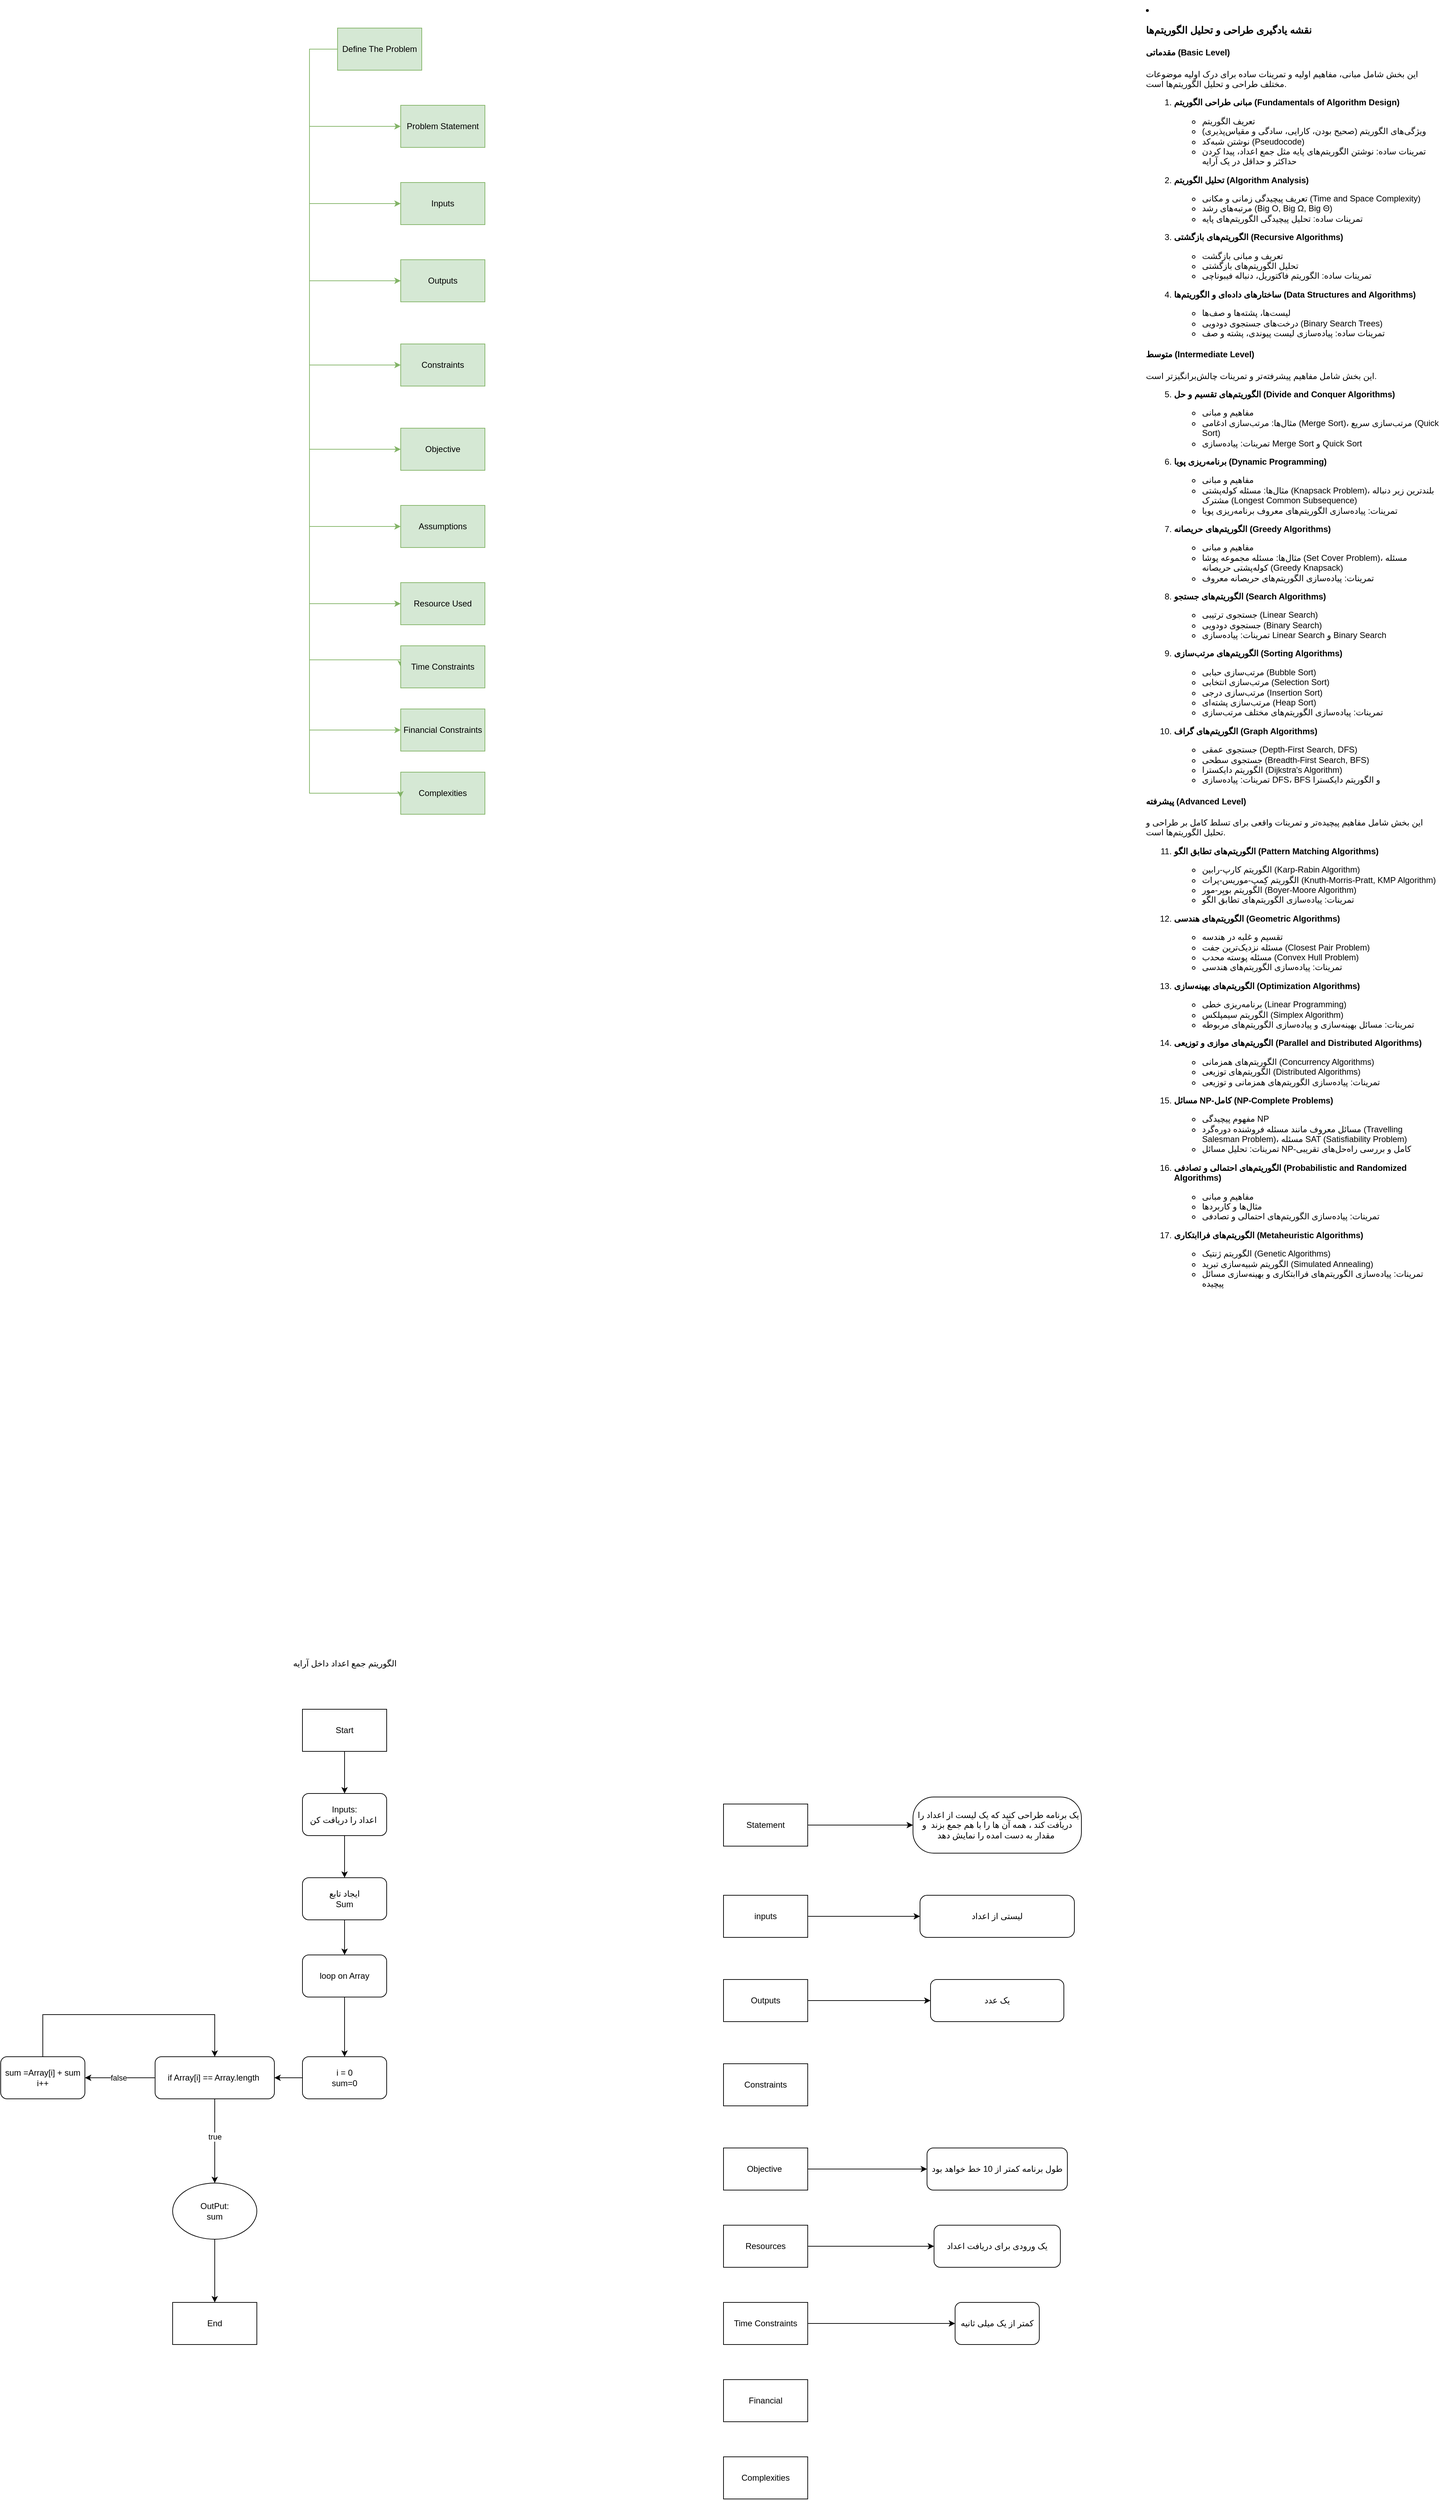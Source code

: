 <mxfile version="24.6.3" type="github">
  <diagram name="Page-1" id="5SNKsLbysYWergcB4wmt">
    <mxGraphModel dx="5900" dy="2500" grid="1" gridSize="10" guides="1" tooltips="1" connect="1" arrows="1" fold="1" page="1" pageScale="1" pageWidth="850" pageHeight="1100" math="0" shadow="0">
      <root>
        <mxCell id="0" />
        <mxCell id="1" parent="0" />
        <mxCell id="OHrHpoTmUgVJHuhry7Nh-27" style="edgeStyle=orthogonalEdgeStyle;rounded=0;orthogonalLoop=1;jettySize=auto;html=1;entryX=0;entryY=0.5;entryDx=0;entryDy=0;fillColor=#d5e8d4;strokeColor=#82b366;" parent="1" source="OHrHpoTmUgVJHuhry7Nh-24" target="OHrHpoTmUgVJHuhry7Nh-26" edge="1">
          <mxGeometry relative="1" as="geometry">
            <Array as="points">
              <mxPoint x="-820" y="100" />
              <mxPoint x="-820" y="210" />
            </Array>
          </mxGeometry>
        </mxCell>
        <mxCell id="OHrHpoTmUgVJHuhry7Nh-29" style="edgeStyle=orthogonalEdgeStyle;rounded=0;orthogonalLoop=1;jettySize=auto;html=1;fillColor=#d5e8d4;strokeColor=#82b366;" parent="1" source="OHrHpoTmUgVJHuhry7Nh-24" target="OHrHpoTmUgVJHuhry7Nh-28" edge="1">
          <mxGeometry relative="1" as="geometry">
            <Array as="points">
              <mxPoint x="-820" y="100" />
              <mxPoint x="-820" y="320" />
            </Array>
          </mxGeometry>
        </mxCell>
        <mxCell id="OHrHpoTmUgVJHuhry7Nh-32" style="edgeStyle=orthogonalEdgeStyle;rounded=0;orthogonalLoop=1;jettySize=auto;html=1;entryX=0;entryY=0.5;entryDx=0;entryDy=0;fillColor=#d5e8d4;strokeColor=#82b366;" parent="1" source="OHrHpoTmUgVJHuhry7Nh-24" target="OHrHpoTmUgVJHuhry7Nh-31" edge="1">
          <mxGeometry relative="1" as="geometry">
            <Array as="points">
              <mxPoint x="-820" y="100" />
              <mxPoint x="-820" y="430" />
            </Array>
          </mxGeometry>
        </mxCell>
        <mxCell id="OHrHpoTmUgVJHuhry7Nh-34" style="edgeStyle=orthogonalEdgeStyle;rounded=0;orthogonalLoop=1;jettySize=auto;html=1;entryX=0;entryY=0.5;entryDx=0;entryDy=0;fillColor=#d5e8d4;strokeColor=#82b366;" parent="1" source="OHrHpoTmUgVJHuhry7Nh-24" target="OHrHpoTmUgVJHuhry7Nh-33" edge="1">
          <mxGeometry relative="1" as="geometry">
            <Array as="points">
              <mxPoint x="-820" y="100" />
              <mxPoint x="-820" y="550" />
            </Array>
          </mxGeometry>
        </mxCell>
        <mxCell id="OHrHpoTmUgVJHuhry7Nh-36" style="edgeStyle=orthogonalEdgeStyle;rounded=0;orthogonalLoop=1;jettySize=auto;html=1;entryX=0;entryY=0.5;entryDx=0;entryDy=0;fillColor=#d5e8d4;strokeColor=#82b366;" parent="1" source="OHrHpoTmUgVJHuhry7Nh-24" target="OHrHpoTmUgVJHuhry7Nh-35" edge="1">
          <mxGeometry relative="1" as="geometry">
            <Array as="points">
              <mxPoint x="-820" y="100" />
              <mxPoint x="-820" y="670" />
            </Array>
          </mxGeometry>
        </mxCell>
        <mxCell id="OHrHpoTmUgVJHuhry7Nh-38" style="edgeStyle=orthogonalEdgeStyle;rounded=0;orthogonalLoop=1;jettySize=auto;html=1;entryX=0;entryY=0.5;entryDx=0;entryDy=0;fillColor=#d5e8d4;strokeColor=#82b366;" parent="1" source="OHrHpoTmUgVJHuhry7Nh-24" target="OHrHpoTmUgVJHuhry7Nh-37" edge="1">
          <mxGeometry relative="1" as="geometry">
            <Array as="points">
              <mxPoint x="-820" y="100" />
              <mxPoint x="-820" y="780" />
            </Array>
          </mxGeometry>
        </mxCell>
        <mxCell id="CsfzDS7rC8Vhfh0QtivE-6" style="edgeStyle=orthogonalEdgeStyle;rounded=0;orthogonalLoop=1;jettySize=auto;html=1;entryX=0;entryY=0.5;entryDx=0;entryDy=0;fillColor=#d5e8d4;strokeColor=#82b366;" parent="1" source="OHrHpoTmUgVJHuhry7Nh-24" target="CsfzDS7rC8Vhfh0QtivE-1" edge="1">
          <mxGeometry relative="1" as="geometry">
            <Array as="points">
              <mxPoint x="-820" y="100" />
              <mxPoint x="-820" y="890" />
            </Array>
          </mxGeometry>
        </mxCell>
        <mxCell id="CsfzDS7rC8Vhfh0QtivE-8" style="edgeStyle=orthogonalEdgeStyle;rounded=0;orthogonalLoop=1;jettySize=auto;html=1;entryX=0;entryY=0.5;entryDx=0;entryDy=0;fillColor=#d5e8d4;strokeColor=#82b366;" parent="1" target="CsfzDS7rC8Vhfh0QtivE-3" edge="1">
          <mxGeometry relative="1" as="geometry">
            <mxPoint x="-780" y="90" as="sourcePoint" />
            <mxPoint x="-690" y="985.0" as="targetPoint" />
            <Array as="points">
              <mxPoint x="-780" y="100" />
              <mxPoint x="-820" y="100" />
              <mxPoint x="-820" y="970" />
              <mxPoint x="-690" y="970" />
            </Array>
          </mxGeometry>
        </mxCell>
        <mxCell id="CsfzDS7rC8Vhfh0QtivE-9" style="edgeStyle=orthogonalEdgeStyle;rounded=0;orthogonalLoop=1;jettySize=auto;html=1;entryX=0;entryY=0.5;entryDx=0;entryDy=0;fillColor=#d5e8d4;strokeColor=#82b366;" parent="1" source="OHrHpoTmUgVJHuhry7Nh-24" target="CsfzDS7rC8Vhfh0QtivE-4" edge="1">
          <mxGeometry relative="1" as="geometry">
            <Array as="points">
              <mxPoint x="-820" y="100" />
              <mxPoint x="-820" y="1070" />
            </Array>
          </mxGeometry>
        </mxCell>
        <mxCell id="OHrHpoTmUgVJHuhry7Nh-24" value="Define The Problem" style="rounded=0;whiteSpace=wrap;html=1;fillColor=#d5e8d4;strokeColor=#82b366;" parent="1" vertex="1">
          <mxGeometry x="-780" y="70" width="120" height="60" as="geometry" />
        </mxCell>
        <mxCell id="OHrHpoTmUgVJHuhry7Nh-26" value="Problem Statement" style="rounded=0;whiteSpace=wrap;html=1;fillColor=#d5e8d4;strokeColor=#82b366;" parent="1" vertex="1">
          <mxGeometry x="-690" y="180" width="120" height="60" as="geometry" />
        </mxCell>
        <mxCell id="OHrHpoTmUgVJHuhry7Nh-28" value="Inputs" style="rounded=0;whiteSpace=wrap;html=1;fillColor=#d5e8d4;strokeColor=#82b366;" parent="1" vertex="1">
          <mxGeometry x="-690" y="290" width="120" height="60" as="geometry" />
        </mxCell>
        <mxCell id="OHrHpoTmUgVJHuhry7Nh-31" value="Outputs" style="rounded=0;whiteSpace=wrap;html=1;fillColor=#d5e8d4;strokeColor=#82b366;" parent="1" vertex="1">
          <mxGeometry x="-690" y="400" width="120" height="60" as="geometry" />
        </mxCell>
        <mxCell id="OHrHpoTmUgVJHuhry7Nh-33" value="Constraints" style="rounded=0;whiteSpace=wrap;html=1;fillColor=#d5e8d4;strokeColor=#82b366;" parent="1" vertex="1">
          <mxGeometry x="-690" y="520" width="120" height="60" as="geometry" />
        </mxCell>
        <mxCell id="OHrHpoTmUgVJHuhry7Nh-35" value="Objective" style="rounded=0;whiteSpace=wrap;html=1;fillColor=#d5e8d4;strokeColor=#82b366;" parent="1" vertex="1">
          <mxGeometry x="-690" y="640" width="120" height="60" as="geometry" />
        </mxCell>
        <mxCell id="OHrHpoTmUgVJHuhry7Nh-37" value="Assumptions" style="rounded=0;whiteSpace=wrap;html=1;fillColor=#d5e8d4;strokeColor=#82b366;" parent="1" vertex="1">
          <mxGeometry x="-690" y="750" width="120" height="60" as="geometry" />
        </mxCell>
        <mxCell id="rxtz69P8wb6edzGFMLfV-1" value="&lt;li&gt;&lt;h3&gt;نقشه یادگیری طراحی و تحلیل الگوریتم‌ها&lt;/h3&gt;&lt;h4&gt;مقدماتی (Basic Level)&lt;/h4&gt;&lt;p&gt;این بخش شامل مبانی، مفاهیم اولیه و تمرینات ساده برای درک اولیه موضوعات مختلف طراحی و تحلیل الگوریتم‌ها است.&lt;/p&gt;&lt;ol&gt;&lt;li&gt;&lt;p&gt;&lt;strong&gt;مبانی طراحی الگوریتم (Fundamentals of Algorithm Design)&lt;/strong&gt;&lt;/p&gt;&lt;ul&gt;&lt;li&gt;تعریف الگوریتم&lt;/li&gt;&lt;li&gt;ویژگی‌های الگوریتم (صحیح بودن، کارایی، سادگی و مقیاس‌پذیری)&lt;/li&gt;&lt;li&gt;نوشتن شبه‌کد (Pseudocode)&lt;/li&gt;&lt;li&gt;تمرینات ساده: نوشتن الگوریتم‌های پایه مثل جمع اعداد، پیدا کردن حداکثر و حداقل در یک آرایه&lt;/li&gt;&lt;/ul&gt;&lt;/li&gt;&lt;li&gt;&lt;p&gt;&lt;strong&gt;تحلیل الگوریتم (Algorithm Analysis)&lt;/strong&gt;&lt;/p&gt;&lt;ul&gt;&lt;li&gt;تعریف پیچیدگی زمانی و مکانی (Time and Space Complexity)&lt;/li&gt;&lt;li&gt;مرتبه‌های رشد (Big O, Big Ω, Big Θ)&lt;/li&gt;&lt;li&gt;تمرینات ساده: تحلیل پیچیدگی الگوریتم‌های پایه&lt;/li&gt;&lt;/ul&gt;&lt;/li&gt;&lt;li&gt;&lt;p&gt;&lt;strong&gt;الگوریتم‌های بازگشتی (Recursive Algorithms)&lt;/strong&gt;&lt;/p&gt;&lt;ul&gt;&lt;li&gt;تعریف و مبانی بازگشت&lt;/li&gt;&lt;li&gt;تحلیل الگوریتم‌های بازگشتی&lt;/li&gt;&lt;li&gt;تمرینات ساده: الگوریتم فاکتوریل، دنباله فیبوناچی&lt;/li&gt;&lt;/ul&gt;&lt;/li&gt;&lt;li&gt;&lt;p&gt;&lt;strong&gt;ساختارهای داده‌ای و الگوریتم‌ها (Data Structures and Algorithms)&lt;/strong&gt;&lt;/p&gt;&lt;ul&gt;&lt;li&gt;لیست‌ها، پشته‌ها و صف‌ها&lt;/li&gt;&lt;li&gt;درخت‌های جستجوی دودویی (Binary Search Trees)&lt;/li&gt;&lt;li&gt;تمرینات ساده: پیاده‌سازی لیست پیوندی، پشته و صف&lt;/li&gt;&lt;/ul&gt;&lt;/li&gt;&lt;/ol&gt;&lt;h4&gt;متوسط (Intermediate Level)&lt;/h4&gt;&lt;p&gt;این بخش شامل مفاهیم پیشرفته‌تر و تمرینات چالش‌برانگیزتر است.&lt;/p&gt;&lt;ol start=&quot;5&quot;&gt;&lt;li&gt;&lt;p&gt;&lt;strong&gt;الگوریتم‌های تقسیم و حل (Divide and Conquer Algorithms)&lt;/strong&gt;&lt;/p&gt;&lt;ul&gt;&lt;li&gt;مفاهیم و مبانی&lt;/li&gt;&lt;li&gt;مثال‌ها: مرتب‌سازی ادغامی (Merge Sort)، مرتب‌سازی سریع (Quick Sort)&lt;/li&gt;&lt;li&gt;تمرینات: پیاده‌سازی Merge Sort و Quick Sort&lt;/li&gt;&lt;/ul&gt;&lt;/li&gt;&lt;li&gt;&lt;p&gt;&lt;strong&gt;برنامه‌ریزی پویا (Dynamic Programming)&lt;/strong&gt;&lt;/p&gt;&lt;ul&gt;&lt;li&gt;مفاهیم و مبانی&lt;/li&gt;&lt;li&gt;مثال‌ها: مسئله کوله‌پشتی (Knapsack Problem)، بلندترین زیر دنباله مشترک (Longest Common Subsequence)&lt;/li&gt;&lt;li&gt;تمرینات: پیاده‌سازی الگوریتم‌های معروف برنامه‌ریزی پویا&lt;/li&gt;&lt;/ul&gt;&lt;/li&gt;&lt;li&gt;&lt;p&gt;&lt;strong&gt;الگوریتم‌های حریصانه (Greedy Algorithms)&lt;/strong&gt;&lt;/p&gt;&lt;ul&gt;&lt;li&gt;مفاهیم و مبانی&lt;/li&gt;&lt;li&gt;مثال‌ها: مسئله مجموعه پوشا (Set Cover Problem)، مسئله کوله‌پشتی حریصانه (Greedy Knapsack)&lt;/li&gt;&lt;li&gt;تمرینات: پیاده‌سازی الگوریتم‌های حریصانه معروف&lt;/li&gt;&lt;/ul&gt;&lt;/li&gt;&lt;li&gt;&lt;p&gt;&lt;strong&gt;الگوریتم‌های جستجو (Search Algorithms)&lt;/strong&gt;&lt;/p&gt;&lt;ul&gt;&lt;li&gt;جستجوی ترتیبی (Linear Search)&lt;/li&gt;&lt;li&gt;جستجوی دودویی (Binary Search)&lt;/li&gt;&lt;li&gt;تمرینات: پیاده‌سازی Linear Search و Binary Search&lt;/li&gt;&lt;/ul&gt;&lt;/li&gt;&lt;li&gt;&lt;p&gt;&lt;strong&gt;الگوریتم‌های مرتب‌سازی (Sorting Algorithms)&lt;/strong&gt;&lt;/p&gt;&lt;ul&gt;&lt;li&gt;مرتب‌سازی حبابی (Bubble Sort)&lt;/li&gt;&lt;li&gt;مرتب‌سازی انتخابی (Selection Sort)&lt;/li&gt;&lt;li&gt;مرتب‌سازی درجی (Insertion Sort)&lt;/li&gt;&lt;li&gt;مرتب‌سازی پشته‌ای (Heap Sort)&lt;/li&gt;&lt;li&gt;تمرینات: پیاده‌سازی الگوریتم‌های مختلف مرتب‌سازی&lt;/li&gt;&lt;/ul&gt;&lt;/li&gt;&lt;li&gt;&lt;p&gt;&lt;strong&gt;الگوریتم‌های گراف (Graph Algorithms)&lt;/strong&gt;&lt;/p&gt;&lt;ul&gt;&lt;li&gt;جستجوی عمقی (Depth-First Search, DFS)&lt;/li&gt;&lt;li&gt;جستجوی سطحی (Breadth-First Search, BFS)&lt;/li&gt;&lt;li&gt;الگوریتم دایکسترا (Dijkstra&#39;s Algorithm)&lt;/li&gt;&lt;li&gt;تمرینات: پیاده‌سازی DFS، BFS و الگوریتم دایکسترا&lt;/li&gt;&lt;/ul&gt;&lt;/li&gt;&lt;/ol&gt;&lt;h4&gt;پیشرفته (Advanced Level)&lt;/h4&gt;&lt;p&gt;این بخش شامل مفاهیم پیچیده‌تر و تمرینات واقعی برای تسلط کامل بر طراحی و تحلیل الگوریتم‌ها است.&lt;/p&gt;&lt;ol start=&quot;11&quot;&gt;&lt;li&gt;&lt;p&gt;&lt;strong&gt;الگوریتم‌های تطابق الگو (Pattern Matching Algorithms)&lt;/strong&gt;&lt;/p&gt;&lt;ul&gt;&lt;li&gt;الگوریتم کارپ-رابین (Karp-Rabin Algorithm)&lt;/li&gt;&lt;li&gt;الگوریتم کِمپ-موریس-پرات (Knuth-Morris-Pratt, KMP Algorithm)&lt;/li&gt;&lt;li&gt;الگوریتم بویِر-مور (Boyer-Moore Algorithm)&lt;/li&gt;&lt;li&gt;تمرینات: پیاده‌سازی الگوریتم‌های تطابق الگو&lt;/li&gt;&lt;/ul&gt;&lt;/li&gt;&lt;li&gt;&lt;p&gt;&lt;strong&gt;الگوریتم‌های هندسی (Geometric Algorithms)&lt;/strong&gt;&lt;/p&gt;&lt;ul&gt;&lt;li&gt;تقسیم و غلبه در هندسه&lt;/li&gt;&lt;li&gt;مسئله نزدیک‌ترین جفت (Closest Pair Problem)&lt;/li&gt;&lt;li&gt;مسئله پوسته محدب (Convex Hull Problem)&lt;/li&gt;&lt;li&gt;تمرینات: پیاده‌سازی الگوریتم‌های هندسی&lt;/li&gt;&lt;/ul&gt;&lt;/li&gt;&lt;li&gt;&lt;p&gt;&lt;strong&gt;الگوریتم‌های بهینه‌سازی (Optimization Algorithms)&lt;/strong&gt;&lt;/p&gt;&lt;ul&gt;&lt;li&gt;برنامه‌ریزی خطی (Linear Programming)&lt;/li&gt;&lt;li&gt;الگوریتم سیمپلکس (Simplex Algorithm)&lt;/li&gt;&lt;li&gt;تمرینات: مسائل بهینه‌سازی و پیاده‌سازی الگوریتم‌های مربوطه&lt;/li&gt;&lt;/ul&gt;&lt;/li&gt;&lt;li&gt;&lt;p&gt;&lt;strong&gt;الگوریتم‌های موازی و توزیعی (Parallel and Distributed Algorithms)&lt;/strong&gt;&lt;/p&gt;&lt;ul&gt;&lt;li&gt;الگوریتم‌های همزمانی (Concurrency Algorithms)&lt;/li&gt;&lt;li&gt;الگوریتم‌های توزیعی (Distributed Algorithms)&lt;/li&gt;&lt;li&gt;تمرینات: پیاده‌سازی الگوریتم‌های همزمانی و توزیعی&lt;/li&gt;&lt;/ul&gt;&lt;/li&gt;&lt;li&gt;&lt;p&gt;&lt;strong&gt;مسائل NP-کامل (NP-Complete Problems)&lt;/strong&gt;&lt;/p&gt;&lt;ul&gt;&lt;li&gt;مفهوم پیچیدگی NP&lt;/li&gt;&lt;li&gt;مسائل معروف مانند مسئله فروشنده دوره‌گرد (Travelling Salesman Problem)، مسئله SAT (Satisfiability Problem)&lt;/li&gt;&lt;li&gt;تمرینات: تحلیل مسائل NP-کامل و بررسی راه‌حل‌های تقریبی&lt;/li&gt;&lt;/ul&gt;&lt;/li&gt;&lt;li&gt;&lt;p&gt;&lt;strong&gt;الگوریتم‌های احتمالی و تصادفی (Probabilistic and Randomized Algorithms)&lt;/strong&gt;&lt;/p&gt;&lt;ul&gt;&lt;li&gt;مفاهیم و مبانی&lt;/li&gt;&lt;li&gt;مثال‌ها و کاربردها&lt;/li&gt;&lt;li&gt;تمرینات: پیاده‌سازی الگوریتم‌های احتمالی و تصادفی&lt;/li&gt;&lt;/ul&gt;&lt;/li&gt;&lt;li&gt;&lt;p&gt;&lt;strong&gt;الگوریتم‌های فراابتکاری (Metaheuristic Algorithms)&lt;/strong&gt;&lt;/p&gt;&lt;ul&gt;&lt;li&gt;الگوریتم ژنتیک (Genetic Algorithms)&lt;/li&gt;&lt;li&gt;الگوریتم شبیه‌سازی تبرید (Simulated Annealing)&lt;/li&gt;&lt;li&gt;تمرینات: پیاده‌سازی الگوریتم‌های فراابتکاری و بهینه‌سازی مسائل پیچیده&amp;nbsp;&lt;/li&gt;&lt;/ul&gt;&lt;/li&gt;&lt;/ol&gt;&lt;/li&gt;" style="text;whiteSpace=wrap;html=1;" parent="1" vertex="1">
          <mxGeometry x="370" y="30" width="420" height="270" as="geometry" />
        </mxCell>
        <mxCell id="CsfzDS7rC8Vhfh0QtivE-1" value="Resource Used" style="rounded=0;whiteSpace=wrap;html=1;fillColor=#d5e8d4;strokeColor=#82b366;" parent="1" vertex="1">
          <mxGeometry x="-690" y="860" width="120" height="60" as="geometry" />
        </mxCell>
        <mxCell id="CsfzDS7rC8Vhfh0QtivE-3" value="Time Constraints" style="rounded=0;whiteSpace=wrap;html=1;fillColor=#d5e8d4;strokeColor=#82b366;" parent="1" vertex="1">
          <mxGeometry x="-690" y="950" width="120" height="60" as="geometry" />
        </mxCell>
        <mxCell id="CsfzDS7rC8Vhfh0QtivE-4" value="Financial Constraints" style="rounded=0;whiteSpace=wrap;html=1;fillColor=#d5e8d4;strokeColor=#82b366;" parent="1" vertex="1">
          <mxGeometry x="-690" y="1040" width="120" height="60" as="geometry" />
        </mxCell>
        <mxCell id="CsfzDS7rC8Vhfh0QtivE-5" value="Complexities" style="rounded=0;whiteSpace=wrap;html=1;fillColor=#d5e8d4;strokeColor=#82b366;" parent="1" vertex="1">
          <mxGeometry x="-690" y="1130" width="120" height="60" as="geometry" />
        </mxCell>
        <mxCell id="CsfzDS7rC8Vhfh0QtivE-10" style="edgeStyle=orthogonalEdgeStyle;rounded=0;orthogonalLoop=1;jettySize=auto;html=1;entryX=-0.003;entryY=0.601;entryDx=0;entryDy=0;entryPerimeter=0;fillColor=#d5e8d4;strokeColor=#82b366;" parent="1" source="OHrHpoTmUgVJHuhry7Nh-24" target="CsfzDS7rC8Vhfh0QtivE-5" edge="1">
          <mxGeometry relative="1" as="geometry">
            <Array as="points">
              <mxPoint x="-820" y="100" />
              <mxPoint x="-820" y="1160" />
              <mxPoint x="-690" y="1160" />
            </Array>
          </mxGeometry>
        </mxCell>
        <mxCell id="P1VVhnqykyTQNzMpHX3s-6" style="edgeStyle=orthogonalEdgeStyle;rounded=0;orthogonalLoop=1;jettySize=auto;html=1;" edge="1" parent="1" source="CsfzDS7rC8Vhfh0QtivE-11" target="P1VVhnqykyTQNzMpHX3s-5">
          <mxGeometry relative="1" as="geometry" />
        </mxCell>
        <mxCell id="CsfzDS7rC8Vhfh0QtivE-11" value="Start" style="rounded=0;whiteSpace=wrap;html=1;" parent="1" vertex="1">
          <mxGeometry x="-830" y="2465" width="120" height="60" as="geometry" />
        </mxCell>
        <mxCell id="CsfzDS7rC8Vhfh0QtivE-12" value="End" style="rounded=0;whiteSpace=wrap;html=1;" parent="1" vertex="1">
          <mxGeometry x="-1015" y="3310" width="120" height="60" as="geometry" />
        </mxCell>
        <mxCell id="P1VVhnqykyTQNzMpHX3s-2" value="الگوریتم جمع اعداد داخل آرایه" style="text;html=1;align=center;verticalAlign=middle;resizable=0;points=[];autosize=1;strokeColor=none;fillColor=none;" vertex="1" parent="1">
          <mxGeometry x="-840" y="2385" width="140" height="30" as="geometry" />
        </mxCell>
        <mxCell id="P1VVhnqykyTQNzMpHX3s-38" style="edgeStyle=orthogonalEdgeStyle;rounded=0;orthogonalLoop=1;jettySize=auto;html=1;" edge="1" parent="1" source="P1VVhnqykyTQNzMpHX3s-5" target="P1VVhnqykyTQNzMpHX3s-37">
          <mxGeometry relative="1" as="geometry" />
        </mxCell>
        <mxCell id="P1VVhnqykyTQNzMpHX3s-5" value="Inputs:&lt;div&gt;اعداد را دریافت کن&amp;nbsp;&lt;/div&gt;" style="rounded=1;whiteSpace=wrap;html=1;" vertex="1" parent="1">
          <mxGeometry x="-830" y="2585" width="120" height="60" as="geometry" />
        </mxCell>
        <mxCell id="P1VVhnqykyTQNzMpHX3s-8" style="edgeStyle=orthogonalEdgeStyle;rounded=0;orthogonalLoop=1;jettySize=auto;html=1;" edge="1" parent="1" source="P1VVhnqykyTQNzMpHX3s-7" target="P1VVhnqykyTQNzMpHX3s-9">
          <mxGeometry relative="1" as="geometry">
            <mxPoint x="-10" y="2630" as="targetPoint" />
          </mxGeometry>
        </mxCell>
        <mxCell id="P1VVhnqykyTQNzMpHX3s-7" value="Statement" style="rounded=0;whiteSpace=wrap;html=1;" vertex="1" parent="1">
          <mxGeometry x="-230" y="2600" width="120" height="60" as="geometry" />
        </mxCell>
        <mxCell id="P1VVhnqykyTQNzMpHX3s-9" value="&amp;nbsp;یک برنامه طراحی کنید که یک لیست از اعداد را دریافت کند ، همه آن ها را با هم جمع بزند&amp;nbsp; و مقدار به دست امده را نمایش دهد&amp;nbsp;" style="rounded=1;whiteSpace=wrap;html=1;arcSize=37;" vertex="1" parent="1">
          <mxGeometry x="40" y="2590" width="240" height="80" as="geometry" />
        </mxCell>
        <mxCell id="P1VVhnqykyTQNzMpHX3s-13" style="edgeStyle=orthogonalEdgeStyle;rounded=0;orthogonalLoop=1;jettySize=auto;html=1;" edge="1" parent="1" source="P1VVhnqykyTQNzMpHX3s-11" target="P1VVhnqykyTQNzMpHX3s-12">
          <mxGeometry relative="1" as="geometry" />
        </mxCell>
        <mxCell id="P1VVhnqykyTQNzMpHX3s-11" value="inputs" style="rounded=0;whiteSpace=wrap;html=1;" vertex="1" parent="1">
          <mxGeometry x="-230" y="2730" width="120" height="60" as="geometry" />
        </mxCell>
        <mxCell id="P1VVhnqykyTQNzMpHX3s-12" value="لیستی از اعداد" style="rounded=1;whiteSpace=wrap;html=1;arcSize=17;" vertex="1" parent="1">
          <mxGeometry x="50" y="2730" width="220" height="60" as="geometry" />
        </mxCell>
        <mxCell id="P1VVhnqykyTQNzMpHX3s-16" style="edgeStyle=orthogonalEdgeStyle;rounded=0;orthogonalLoop=1;jettySize=auto;html=1;entryX=0;entryY=0.5;entryDx=0;entryDy=0;" edge="1" parent="1" source="P1VVhnqykyTQNzMpHX3s-14" target="P1VVhnqykyTQNzMpHX3s-15">
          <mxGeometry relative="1" as="geometry" />
        </mxCell>
        <mxCell id="P1VVhnqykyTQNzMpHX3s-14" value="Outputs" style="rounded=0;whiteSpace=wrap;html=1;" vertex="1" parent="1">
          <mxGeometry x="-230" y="2850" width="120" height="60" as="geometry" />
        </mxCell>
        <mxCell id="P1VVhnqykyTQNzMpHX3s-15" value="یک عدد" style="rounded=1;whiteSpace=wrap;html=1;" vertex="1" parent="1">
          <mxGeometry x="65" y="2850" width="190" height="60" as="geometry" />
        </mxCell>
        <mxCell id="P1VVhnqykyTQNzMpHX3s-17" value="Constraints" style="rounded=0;whiteSpace=wrap;html=1;" vertex="1" parent="1">
          <mxGeometry x="-230" y="2970" width="120" height="60" as="geometry" />
        </mxCell>
        <mxCell id="P1VVhnqykyTQNzMpHX3s-22" style="edgeStyle=orthogonalEdgeStyle;rounded=0;orthogonalLoop=1;jettySize=auto;html=1;entryX=0;entryY=0.5;entryDx=0;entryDy=0;" edge="1" parent="1" source="P1VVhnqykyTQNzMpHX3s-20" target="P1VVhnqykyTQNzMpHX3s-21">
          <mxGeometry relative="1" as="geometry" />
        </mxCell>
        <mxCell id="P1VVhnqykyTQNzMpHX3s-20" value="Objective&amp;nbsp;" style="rounded=0;whiteSpace=wrap;html=1;" vertex="1" parent="1">
          <mxGeometry x="-230" y="3090" width="120" height="60" as="geometry" />
        </mxCell>
        <mxCell id="P1VVhnqykyTQNzMpHX3s-21" value="طول برنامه کمتر از 10 خط خواهد بود" style="rounded=1;whiteSpace=wrap;html=1;" vertex="1" parent="1">
          <mxGeometry x="60" y="3090" width="200" height="60" as="geometry" />
        </mxCell>
        <mxCell id="P1VVhnqykyTQNzMpHX3s-24" style="edgeStyle=orthogonalEdgeStyle;rounded=0;orthogonalLoop=1;jettySize=auto;html=1;" edge="1" parent="1" source="P1VVhnqykyTQNzMpHX3s-23" target="P1VVhnqykyTQNzMpHX3s-25">
          <mxGeometry relative="1" as="geometry">
            <mxPoint x="40" y="3230" as="targetPoint" />
          </mxGeometry>
        </mxCell>
        <mxCell id="P1VVhnqykyTQNzMpHX3s-23" value="Resources" style="rounded=0;whiteSpace=wrap;html=1;" vertex="1" parent="1">
          <mxGeometry x="-230" y="3200" width="120" height="60" as="geometry" />
        </mxCell>
        <mxCell id="P1VVhnqykyTQNzMpHX3s-25" value="یک ورودی برای دریافت اعداد" style="rounded=1;whiteSpace=wrap;html=1;" vertex="1" parent="1">
          <mxGeometry x="70" y="3200" width="180" height="60" as="geometry" />
        </mxCell>
        <mxCell id="P1VVhnqykyTQNzMpHX3s-27" style="edgeStyle=orthogonalEdgeStyle;rounded=0;orthogonalLoop=1;jettySize=auto;html=1;" edge="1" parent="1" source="P1VVhnqykyTQNzMpHX3s-26" target="P1VVhnqykyTQNzMpHX3s-28">
          <mxGeometry relative="1" as="geometry">
            <mxPoint x="70" y="3340" as="targetPoint" />
          </mxGeometry>
        </mxCell>
        <mxCell id="P1VVhnqykyTQNzMpHX3s-26" value="Time Constraints" style="rounded=0;whiteSpace=wrap;html=1;" vertex="1" parent="1">
          <mxGeometry x="-230" y="3310" width="120" height="60" as="geometry" />
        </mxCell>
        <mxCell id="P1VVhnqykyTQNzMpHX3s-28" value="کمتر از یک میلی ثانیه" style="rounded=1;whiteSpace=wrap;html=1;" vertex="1" parent="1">
          <mxGeometry x="100" y="3310" width="120" height="60" as="geometry" />
        </mxCell>
        <mxCell id="P1VVhnqykyTQNzMpHX3s-29" value="Financial" style="rounded=0;whiteSpace=wrap;html=1;" vertex="1" parent="1">
          <mxGeometry x="-230" y="3420" width="120" height="60" as="geometry" />
        </mxCell>
        <mxCell id="P1VVhnqykyTQNzMpHX3s-30" value="Complexities" style="rounded=0;whiteSpace=wrap;html=1;" vertex="1" parent="1">
          <mxGeometry x="-230" y="3530" width="120" height="60" as="geometry" />
        </mxCell>
        <mxCell id="P1VVhnqykyTQNzMpHX3s-36" style="edgeStyle=orthogonalEdgeStyle;rounded=0;orthogonalLoop=1;jettySize=auto;html=1;" edge="1" parent="1" source="P1VVhnqykyTQNzMpHX3s-35" target="CsfzDS7rC8Vhfh0QtivE-12">
          <mxGeometry relative="1" as="geometry" />
        </mxCell>
        <mxCell id="P1VVhnqykyTQNzMpHX3s-35" value="OutPut:&lt;div&gt;sum&lt;/div&gt;" style="ellipse;whiteSpace=wrap;html=1;" vertex="1" parent="1">
          <mxGeometry x="-1015" y="3140" width="120" height="80" as="geometry" />
        </mxCell>
        <mxCell id="P1VVhnqykyTQNzMpHX3s-50" style="edgeStyle=orthogonalEdgeStyle;rounded=0;orthogonalLoop=1;jettySize=auto;html=1;" edge="1" parent="1" source="P1VVhnqykyTQNzMpHX3s-37" target="P1VVhnqykyTQNzMpHX3s-49">
          <mxGeometry relative="1" as="geometry" />
        </mxCell>
        <mxCell id="P1VVhnqykyTQNzMpHX3s-37" value="ایجاد تابع&lt;div&gt;Sum&lt;/div&gt;" style="rounded=1;whiteSpace=wrap;html=1;" vertex="1" parent="1">
          <mxGeometry x="-830" y="2705" width="120" height="60" as="geometry" />
        </mxCell>
        <mxCell id="P1VVhnqykyTQNzMpHX3s-71" style="edgeStyle=orthogonalEdgeStyle;rounded=0;orthogonalLoop=1;jettySize=auto;html=1;" edge="1" parent="1" source="P1VVhnqykyTQNzMpHX3s-49" target="P1VVhnqykyTQNzMpHX3s-72">
          <mxGeometry relative="1" as="geometry">
            <mxPoint x="-700" y="2990" as="targetPoint" />
          </mxGeometry>
        </mxCell>
        <mxCell id="P1VVhnqykyTQNzMpHX3s-49" value="loop on Array" style="rounded=1;whiteSpace=wrap;html=1;" vertex="1" parent="1">
          <mxGeometry x="-830" y="2815" width="120" height="60" as="geometry" />
        </mxCell>
        <mxCell id="P1VVhnqykyTQNzMpHX3s-73" style="edgeStyle=orthogonalEdgeStyle;rounded=0;orthogonalLoop=1;jettySize=auto;html=1;" edge="1" parent="1" source="P1VVhnqykyTQNzMpHX3s-72" target="P1VVhnqykyTQNzMpHX3s-74">
          <mxGeometry relative="1" as="geometry">
            <mxPoint x="-880" y="2990" as="targetPoint" />
          </mxGeometry>
        </mxCell>
        <mxCell id="P1VVhnqykyTQNzMpHX3s-72" value="i = 0&lt;div&gt;sum=0&lt;/div&gt;" style="rounded=1;whiteSpace=wrap;html=1;" vertex="1" parent="1">
          <mxGeometry x="-830" y="2960" width="120" height="60" as="geometry" />
        </mxCell>
        <mxCell id="P1VVhnqykyTQNzMpHX3s-75" style="edgeStyle=orthogonalEdgeStyle;rounded=0;orthogonalLoop=1;jettySize=auto;html=1;entryX=0.5;entryY=0;entryDx=0;entryDy=0;" edge="1" parent="1" source="P1VVhnqykyTQNzMpHX3s-74" target="P1VVhnqykyTQNzMpHX3s-35">
          <mxGeometry relative="1" as="geometry">
            <mxPoint x="-955" y="3120" as="targetPoint" />
          </mxGeometry>
        </mxCell>
        <mxCell id="P1VVhnqykyTQNzMpHX3s-81" value="true" style="edgeLabel;html=1;align=center;verticalAlign=middle;resizable=0;points=[];" vertex="1" connectable="0" parent="P1VVhnqykyTQNzMpHX3s-75">
          <mxGeometry x="-0.105" relative="1" as="geometry">
            <mxPoint as="offset" />
          </mxGeometry>
        </mxCell>
        <mxCell id="P1VVhnqykyTQNzMpHX3s-76" style="edgeStyle=orthogonalEdgeStyle;rounded=0;orthogonalLoop=1;jettySize=auto;html=1;" edge="1" parent="1" source="P1VVhnqykyTQNzMpHX3s-74" target="P1VVhnqykyTQNzMpHX3s-77">
          <mxGeometry relative="1" as="geometry">
            <mxPoint x="-1160" y="2990" as="targetPoint" />
          </mxGeometry>
        </mxCell>
        <mxCell id="P1VVhnqykyTQNzMpHX3s-79" value="false" style="edgeLabel;html=1;align=center;verticalAlign=middle;resizable=0;points=[];" vertex="1" connectable="0" parent="P1VVhnqykyTQNzMpHX3s-76">
          <mxGeometry x="0.046" relative="1" as="geometry">
            <mxPoint as="offset" />
          </mxGeometry>
        </mxCell>
        <mxCell id="P1VVhnqykyTQNzMpHX3s-74" value="if Array[i] == Array.length&amp;nbsp;" style="rounded=1;whiteSpace=wrap;html=1;" vertex="1" parent="1">
          <mxGeometry x="-1040" y="2960" width="170" height="60" as="geometry" />
        </mxCell>
        <mxCell id="P1VVhnqykyTQNzMpHX3s-80" style="edgeStyle=orthogonalEdgeStyle;rounded=0;orthogonalLoop=1;jettySize=auto;html=1;entryX=0.5;entryY=0;entryDx=0;entryDy=0;" edge="1" parent="1" source="P1VVhnqykyTQNzMpHX3s-77" target="P1VVhnqykyTQNzMpHX3s-74">
          <mxGeometry relative="1" as="geometry">
            <Array as="points">
              <mxPoint x="-1200" y="2900" />
              <mxPoint x="-955" y="2900" />
            </Array>
          </mxGeometry>
        </mxCell>
        <mxCell id="P1VVhnqykyTQNzMpHX3s-77" value="sum =Array[i] + sum&lt;div&gt;i++&lt;/div&gt;" style="rounded=1;whiteSpace=wrap;html=1;" vertex="1" parent="1">
          <mxGeometry x="-1260" y="2960" width="120" height="60" as="geometry" />
        </mxCell>
      </root>
    </mxGraphModel>
  </diagram>
</mxfile>
